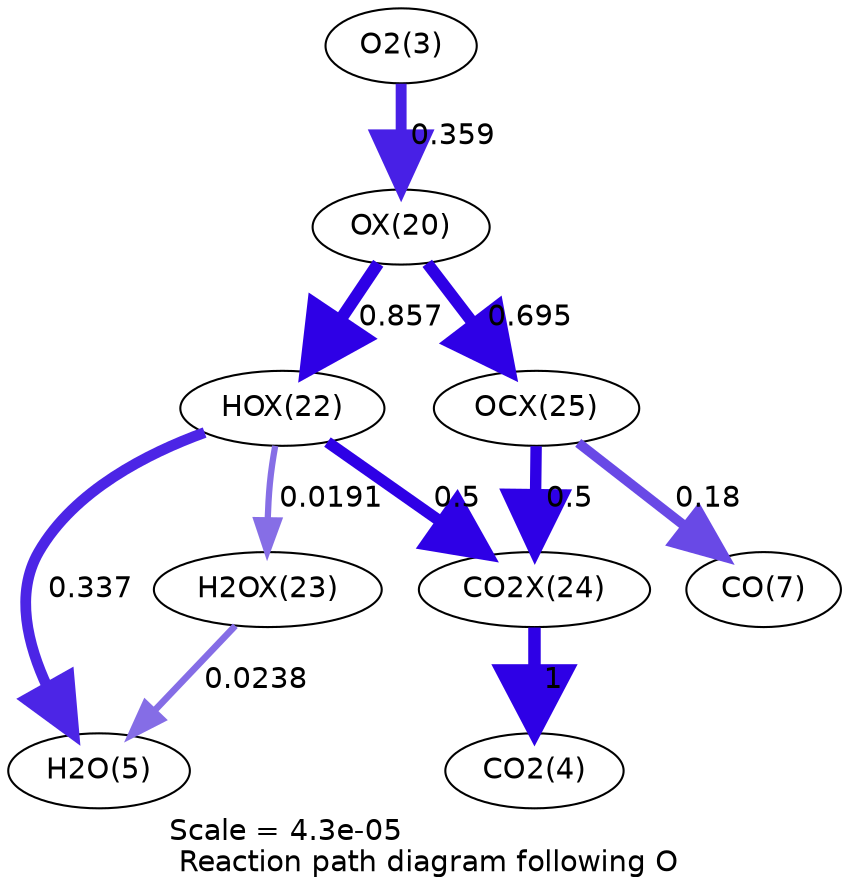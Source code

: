 digraph reaction_paths {
center=1;
s5 -> s23[fontname="Helvetica", penwidth=5.23, arrowsize=2.61, color="0.7, 0.859, 0.9"
, label=" 0.359"];
s23 -> s25[fontname="Helvetica", penwidth=5.88, arrowsize=2.94, color="0.7, 1.36, 0.9"
, label=" 0.857"];
s23 -> s28[fontname="Helvetica", penwidth=5.72, arrowsize=2.86, color="0.7, 1.19, 0.9"
, label=" 0.695"];
s25 -> s7[fontname="Helvetica", penwidth=5.18, arrowsize=2.59, color="0.7, 0.837, 0.9"
, label=" 0.337"];
s25 -> s26[fontname="Helvetica", penwidth=3.01, arrowsize=1.51, color="0.7, 0.519, 0.9"
, label=" 0.0191"];
s25 -> s27[fontname="Helvetica", penwidth=5.48, arrowsize=2.74, color="0.7, 1, 0.9"
, label=" 0.5"];
s26 -> s7[fontname="Helvetica", penwidth=3.18, arrowsize=1.59, color="0.7, 0.524, 0.9"
, label=" 0.0238"];
s28 -> s9[fontname="Helvetica", penwidth=4.71, arrowsize=2.35, color="0.7, 0.68, 0.9"
, label=" 0.18"];
s28 -> s27[fontname="Helvetica", penwidth=5.48, arrowsize=2.74, color="0.7, 1, 0.9"
, label=" 0.5"];
s27 -> s6[fontname="Helvetica", penwidth=6, arrowsize=3, color="0.7, 1.5, 0.9"
, label=" 1"];
s5 [ fontname="Helvetica", label="O2(3)"];
s6 [ fontname="Helvetica", label="CO2(4)"];
s7 [ fontname="Helvetica", label="H2O(5)"];
s9 [ fontname="Helvetica", label="CO(7)"];
s23 [ fontname="Helvetica", label="OX(20)"];
s25 [ fontname="Helvetica", label="HOX(22)"];
s26 [ fontname="Helvetica", label="H2OX(23)"];
s27 [ fontname="Helvetica", label="CO2X(24)"];
s28 [ fontname="Helvetica", label="OCX(25)"];
 label = "Scale = 4.3e-05\l Reaction path diagram following O";
 fontname = "Helvetica";
}
